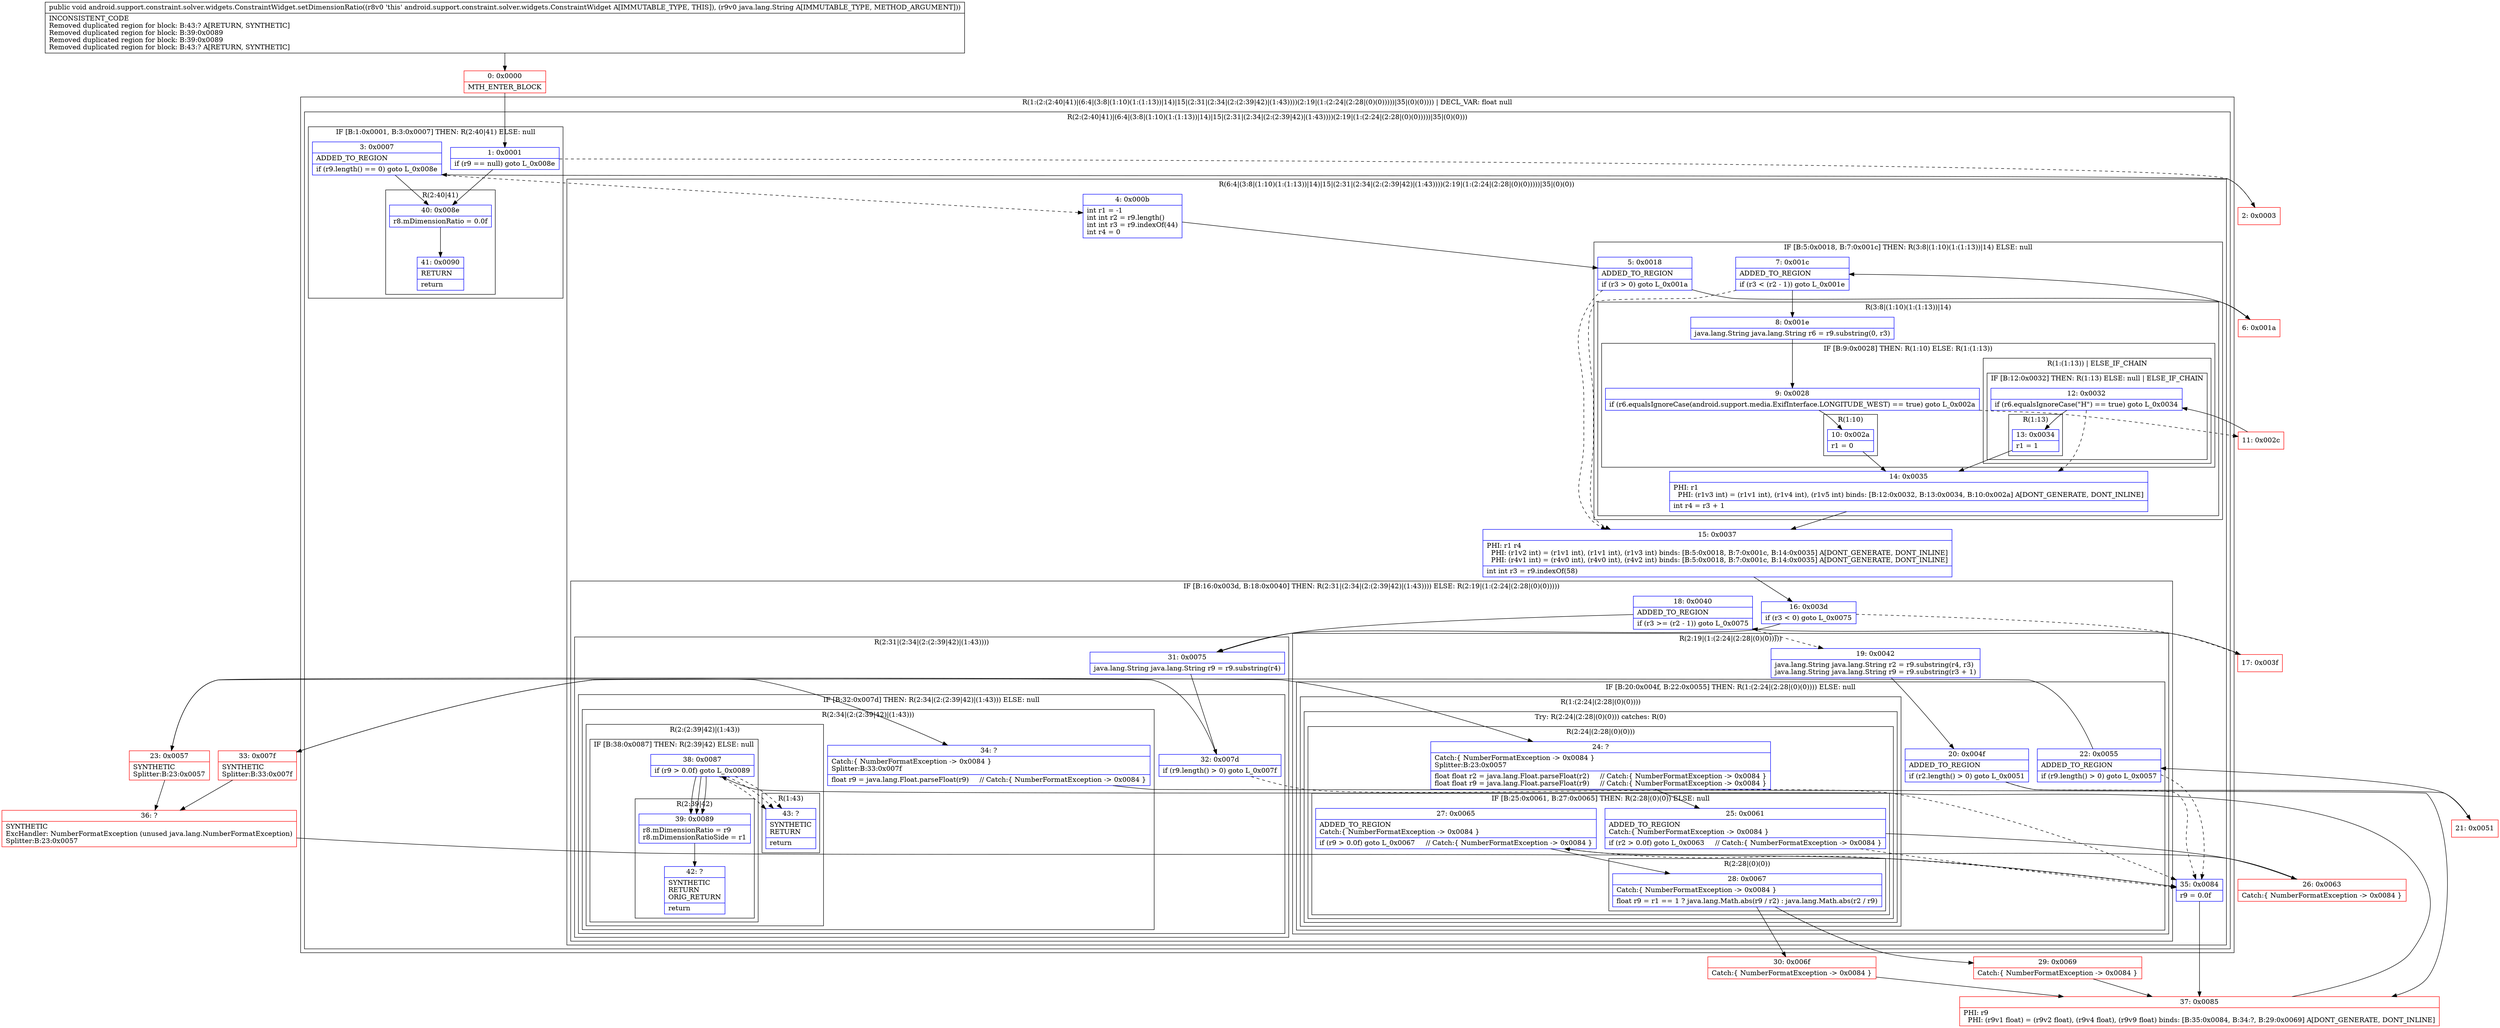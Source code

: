 digraph "CFG forandroid.support.constraint.solver.widgets.ConstraintWidget.setDimensionRatio(Ljava\/lang\/String;)V" {
subgraph cluster_Region_1492471585 {
label = "R(1:(2:(2:40|41)|(6:4|(3:8|(1:10)(1:(1:13))|14)|15|(2:31|(2:34|(2:(2:39|42)|(1:43))))(2:19|(1:(2:24|(2:28|(0)(0)))))|35|(0)(0)))) | DECL_VAR: float null\l";
node [shape=record,color=blue];
subgraph cluster_Region_479152637 {
label = "R(2:(2:40|41)|(6:4|(3:8|(1:10)(1:(1:13))|14)|15|(2:31|(2:34|(2:(2:39|42)|(1:43))))(2:19|(1:(2:24|(2:28|(0)(0)))))|35|(0)(0)))";
node [shape=record,color=blue];
subgraph cluster_IfRegion_376418921 {
label = "IF [B:1:0x0001, B:3:0x0007] THEN: R(2:40|41) ELSE: null";
node [shape=record,color=blue];
Node_1 [shape=record,label="{1\:\ 0x0001|if (r9 == null) goto L_0x008e\l}"];
Node_3 [shape=record,label="{3\:\ 0x0007|ADDED_TO_REGION\l|if (r9.length() == 0) goto L_0x008e\l}"];
subgraph cluster_Region_934323534 {
label = "R(2:40|41)";
node [shape=record,color=blue];
Node_40 [shape=record,label="{40\:\ 0x008e|r8.mDimensionRatio = 0.0f\l}"];
Node_41 [shape=record,label="{41\:\ 0x0090|RETURN\l|return\l}"];
}
}
subgraph cluster_Region_1925988727 {
label = "R(6:4|(3:8|(1:10)(1:(1:13))|14)|15|(2:31|(2:34|(2:(2:39|42)|(1:43))))(2:19|(1:(2:24|(2:28|(0)(0)))))|35|(0)(0))";
node [shape=record,color=blue];
Node_4 [shape=record,label="{4\:\ 0x000b|int r1 = \-1\lint int r2 = r9.length()\lint int r3 = r9.indexOf(44)\lint r4 = 0\l}"];
subgraph cluster_IfRegion_197718747 {
label = "IF [B:5:0x0018, B:7:0x001c] THEN: R(3:8|(1:10)(1:(1:13))|14) ELSE: null";
node [shape=record,color=blue];
Node_5 [shape=record,label="{5\:\ 0x0018|ADDED_TO_REGION\l|if (r3 \> 0) goto L_0x001a\l}"];
Node_7 [shape=record,label="{7\:\ 0x001c|ADDED_TO_REGION\l|if (r3 \< (r2 \- 1)) goto L_0x001e\l}"];
subgraph cluster_Region_784310844 {
label = "R(3:8|(1:10)(1:(1:13))|14)";
node [shape=record,color=blue];
Node_8 [shape=record,label="{8\:\ 0x001e|java.lang.String java.lang.String r6 = r9.substring(0, r3)\l}"];
subgraph cluster_IfRegion_1093602233 {
label = "IF [B:9:0x0028] THEN: R(1:10) ELSE: R(1:(1:13))";
node [shape=record,color=blue];
Node_9 [shape=record,label="{9\:\ 0x0028|if (r6.equalsIgnoreCase(android.support.media.ExifInterface.LONGITUDE_WEST) == true) goto L_0x002a\l}"];
subgraph cluster_Region_1687215384 {
label = "R(1:10)";
node [shape=record,color=blue];
Node_10 [shape=record,label="{10\:\ 0x002a|r1 = 0\l}"];
}
subgraph cluster_Region_1171155166 {
label = "R(1:(1:13)) | ELSE_IF_CHAIN\l";
node [shape=record,color=blue];
subgraph cluster_IfRegion_216692795 {
label = "IF [B:12:0x0032] THEN: R(1:13) ELSE: null | ELSE_IF_CHAIN\l";
node [shape=record,color=blue];
Node_12 [shape=record,label="{12\:\ 0x0032|if (r6.equalsIgnoreCase(\"H\") == true) goto L_0x0034\l}"];
subgraph cluster_Region_1525110248 {
label = "R(1:13)";
node [shape=record,color=blue];
Node_13 [shape=record,label="{13\:\ 0x0034|r1 = 1\l}"];
}
}
}
}
Node_14 [shape=record,label="{14\:\ 0x0035|PHI: r1 \l  PHI: (r1v3 int) = (r1v1 int), (r1v4 int), (r1v5 int) binds: [B:12:0x0032, B:13:0x0034, B:10:0x002a] A[DONT_GENERATE, DONT_INLINE]\l|int r4 = r3 + 1\l}"];
}
}
Node_15 [shape=record,label="{15\:\ 0x0037|PHI: r1 r4 \l  PHI: (r1v2 int) = (r1v1 int), (r1v1 int), (r1v3 int) binds: [B:5:0x0018, B:7:0x001c, B:14:0x0035] A[DONT_GENERATE, DONT_INLINE]\l  PHI: (r4v1 int) = (r4v0 int), (r4v0 int), (r4v2 int) binds: [B:5:0x0018, B:7:0x001c, B:14:0x0035] A[DONT_GENERATE, DONT_INLINE]\l|int int r3 = r9.indexOf(58)\l}"];
subgraph cluster_IfRegion_1767016103 {
label = "IF [B:16:0x003d, B:18:0x0040] THEN: R(2:31|(2:34|(2:(2:39|42)|(1:43)))) ELSE: R(2:19|(1:(2:24|(2:28|(0)(0)))))";
node [shape=record,color=blue];
Node_16 [shape=record,label="{16\:\ 0x003d|if (r3 \< 0) goto L_0x0075\l}"];
Node_18 [shape=record,label="{18\:\ 0x0040|ADDED_TO_REGION\l|if (r3 \>= (r2 \- 1)) goto L_0x0075\l}"];
subgraph cluster_Region_1084438355 {
label = "R(2:31|(2:34|(2:(2:39|42)|(1:43))))";
node [shape=record,color=blue];
Node_31 [shape=record,label="{31\:\ 0x0075|java.lang.String java.lang.String r9 = r9.substring(r4)\l}"];
subgraph cluster_IfRegion_576090466 {
label = "IF [B:32:0x007d] THEN: R(2:34|(2:(2:39|42)|(1:43))) ELSE: null";
node [shape=record,color=blue];
Node_32 [shape=record,label="{32\:\ 0x007d|if (r9.length() \> 0) goto L_0x007f\l}"];
subgraph cluster_Region_1907065641 {
label = "R(2:34|(2:(2:39|42)|(1:43)))";
node [shape=record,color=blue];
Node_34 [shape=record,label="{34\:\ ?|Catch:\{ NumberFormatException \-\> 0x0084 \}\lSplitter:B:33:0x007f\l|float r9 = java.lang.Float.parseFloat(r9)     \/\/ Catch:\{ NumberFormatException \-\> 0x0084 \}\l}"];
subgraph cluster_Region_602411323 {
label = "R(2:(2:39|42)|(1:43))";
node [shape=record,color=blue];
subgraph cluster_IfRegion_1216287701 {
label = "IF [B:38:0x0087] THEN: R(2:39|42) ELSE: null";
node [shape=record,color=blue];
Node_38 [shape=record,label="{38\:\ 0x0087|if (r9 \> 0.0f) goto L_0x0089\l}"];
subgraph cluster_Region_2075628466 {
label = "R(2:39|42)";
node [shape=record,color=blue];
Node_39 [shape=record,label="{39\:\ 0x0089|r8.mDimensionRatio = r9\lr8.mDimensionRatioSide = r1\l}"];
Node_42 [shape=record,label="{42\:\ ?|SYNTHETIC\lRETURN\lORIG_RETURN\l|return\l}"];
}
}
subgraph cluster_Region_2052543809 {
label = "R(1:43)";
node [shape=record,color=blue];
Node_43 [shape=record,label="{43\:\ ?|SYNTHETIC\lRETURN\l|return\l}"];
}
}
}
}
}
subgraph cluster_Region_204561334 {
label = "R(2:19|(1:(2:24|(2:28|(0)(0)))))";
node [shape=record,color=blue];
Node_19 [shape=record,label="{19\:\ 0x0042|java.lang.String java.lang.String r2 = r9.substring(r4, r3)\ljava.lang.String java.lang.String r9 = r9.substring(r3 + 1)\l}"];
subgraph cluster_IfRegion_2073482196 {
label = "IF [B:20:0x004f, B:22:0x0055] THEN: R(1:(2:24|(2:28|(0)(0)))) ELSE: null";
node [shape=record,color=blue];
Node_20 [shape=record,label="{20\:\ 0x004f|ADDED_TO_REGION\l|if (r2.length() \> 0) goto L_0x0051\l}"];
Node_22 [shape=record,label="{22\:\ 0x0055|ADDED_TO_REGION\l|if (r9.length() \> 0) goto L_0x0057\l}"];
subgraph cluster_Region_1281972813 {
label = "R(1:(2:24|(2:28|(0)(0))))";
node [shape=record,color=blue];
subgraph cluster_TryCatchRegion_795605810 {
label = "Try: R(2:24|(2:28|(0)(0))) catches: R(0)";
node [shape=record,color=blue];
subgraph cluster_Region_2113723387 {
label = "R(2:24|(2:28|(0)(0)))";
node [shape=record,color=blue];
Node_24 [shape=record,label="{24\:\ ?|Catch:\{ NumberFormatException \-\> 0x0084 \}\lSplitter:B:23:0x0057\l|float float r2 = java.lang.Float.parseFloat(r2)     \/\/ Catch:\{ NumberFormatException \-\> 0x0084 \}\lfloat float r9 = java.lang.Float.parseFloat(r9)     \/\/ Catch:\{ NumberFormatException \-\> 0x0084 \}\l}"];
subgraph cluster_IfRegion_1357102502 {
label = "IF [B:25:0x0061, B:27:0x0065] THEN: R(2:28|(0)(0)) ELSE: null";
node [shape=record,color=blue];
Node_25 [shape=record,label="{25\:\ 0x0061|ADDED_TO_REGION\lCatch:\{ NumberFormatException \-\> 0x0084 \}\l|if (r2 \> 0.0f) goto L_0x0063     \/\/ Catch:\{ NumberFormatException \-\> 0x0084 \}\l}"];
Node_27 [shape=record,label="{27\:\ 0x0065|ADDED_TO_REGION\lCatch:\{ NumberFormatException \-\> 0x0084 \}\l|if (r9 \> 0.0f) goto L_0x0067     \/\/ Catch:\{ NumberFormatException \-\> 0x0084 \}\l}"];
subgraph cluster_Region_1801495114 {
label = "R(2:28|(0)(0))";
node [shape=record,color=blue];
Node_28 [shape=record,label="{28\:\ 0x0067|Catch:\{ NumberFormatException \-\> 0x0084 \}\l|float r9 = r1 == 1 ? java.lang.Math.abs(r9 \/ r2) : java.lang.Math.abs(r2 \/ r9)\l}"];
subgraph cluster_IfRegion_523936945 {
label = "IF [B:38:0x0087] THEN: R(0) ELSE: R(0)";
node [shape=record,color=blue];
Node_38 [shape=record,label="{38\:\ 0x0087|if (r9 \> 0.0f) goto L_0x0089\l}"];
subgraph cluster_Region_1602688842 {
label = "R(0)";
node [shape=record,color=blue];
}
subgraph cluster_Region_1497007557 {
label = "R(0)";
node [shape=record,color=blue];
}
}
}
}
}
subgraph cluster_Region_704137147 {
label = "R(0) | ExcHandler: NumberFormatException (unused java.lang.NumberFormatException)\l";
node [shape=record,color=blue];
}
}
}
}
}
}
Node_35 [shape=record,label="{35\:\ 0x0084|r9 = 0.0f\l}"];
subgraph cluster_IfRegion_1672306969 {
label = "IF [B:38:0x0087] THEN: R(0) ELSE: R(0)";
node [shape=record,color=blue];
Node_38 [shape=record,label="{38\:\ 0x0087|if (r9 \> 0.0f) goto L_0x0089\l}"];
subgraph cluster_Region_74909537 {
label = "R(0)";
node [shape=record,color=blue];
}
subgraph cluster_Region_158252679 {
label = "R(0)";
node [shape=record,color=blue];
}
}
}
}
}
subgraph cluster_Region_704137147 {
label = "R(0) | ExcHandler: NumberFormatException (unused java.lang.NumberFormatException)\l";
node [shape=record,color=blue];
}
Node_0 [shape=record,color=red,label="{0\:\ 0x0000|MTH_ENTER_BLOCK\l}"];
Node_2 [shape=record,color=red,label="{2\:\ 0x0003}"];
Node_6 [shape=record,color=red,label="{6\:\ 0x001a}"];
Node_11 [shape=record,color=red,label="{11\:\ 0x002c}"];
Node_17 [shape=record,color=red,label="{17\:\ 0x003f}"];
Node_21 [shape=record,color=red,label="{21\:\ 0x0051}"];
Node_23 [shape=record,color=red,label="{23\:\ 0x0057|SYNTHETIC\lSplitter:B:23:0x0057\l}"];
Node_26 [shape=record,color=red,label="{26\:\ 0x0063|Catch:\{ NumberFormatException \-\> 0x0084 \}\l}"];
Node_29 [shape=record,color=red,label="{29\:\ 0x0069|Catch:\{ NumberFormatException \-\> 0x0084 \}\l}"];
Node_30 [shape=record,color=red,label="{30\:\ 0x006f|Catch:\{ NumberFormatException \-\> 0x0084 \}\l}"];
Node_33 [shape=record,color=red,label="{33\:\ 0x007f|SYNTHETIC\lSplitter:B:33:0x007f\l}"];
Node_36 [shape=record,color=red,label="{36\:\ ?|SYNTHETIC\lExcHandler: NumberFormatException (unused java.lang.NumberFormatException)\lSplitter:B:23:0x0057\l}"];
Node_37 [shape=record,color=red,label="{37\:\ 0x0085|PHI: r9 \l  PHI: (r9v1 float) = (r9v2 float), (r9v4 float), (r9v9 float) binds: [B:35:0x0084, B:34:?, B:29:0x0069] A[DONT_GENERATE, DONT_INLINE]\l}"];
MethodNode[shape=record,label="{public void android.support.constraint.solver.widgets.ConstraintWidget.setDimensionRatio((r8v0 'this' android.support.constraint.solver.widgets.ConstraintWidget A[IMMUTABLE_TYPE, THIS]), (r9v0 java.lang.String A[IMMUTABLE_TYPE, METHOD_ARGUMENT]))  | INCONSISTENT_CODE\lRemoved duplicated region for block: B:43:? A[RETURN, SYNTHETIC]\lRemoved duplicated region for block: B:39:0x0089 \lRemoved duplicated region for block: B:39:0x0089 \lRemoved duplicated region for block: B:43:? A[RETURN, SYNTHETIC]\l}"];
MethodNode -> Node_0;
Node_1 -> Node_2[style=dashed];
Node_1 -> Node_40;
Node_3 -> Node_4[style=dashed];
Node_3 -> Node_40;
Node_40 -> Node_41;
Node_4 -> Node_5;
Node_5 -> Node_6;
Node_5 -> Node_15[style=dashed];
Node_7 -> Node_8;
Node_7 -> Node_15[style=dashed];
Node_8 -> Node_9;
Node_9 -> Node_10;
Node_9 -> Node_11[style=dashed];
Node_10 -> Node_14;
Node_12 -> Node_13;
Node_12 -> Node_14[style=dashed];
Node_13 -> Node_14;
Node_14 -> Node_15;
Node_15 -> Node_16;
Node_16 -> Node_17[style=dashed];
Node_16 -> Node_31;
Node_18 -> Node_19[style=dashed];
Node_18 -> Node_31;
Node_31 -> Node_32;
Node_32 -> Node_33;
Node_32 -> Node_35[style=dashed];
Node_34 -> Node_37;
Node_38 -> Node_39;
Node_38 -> Node_43[style=dashed];
Node_39 -> Node_42;
Node_19 -> Node_20;
Node_20 -> Node_21;
Node_20 -> Node_35[style=dashed];
Node_22 -> Node_23;
Node_22 -> Node_35[style=dashed];
Node_24 -> Node_25;
Node_25 -> Node_26;
Node_25 -> Node_35[style=dashed];
Node_27 -> Node_28;
Node_27 -> Node_35[style=dashed];
Node_28 -> Node_29;
Node_28 -> Node_30;
Node_38 -> Node_39;
Node_38 -> Node_43[style=dashed];
Node_35 -> Node_37;
Node_38 -> Node_39;
Node_38 -> Node_43[style=dashed];
Node_0 -> Node_1;
Node_2 -> Node_3;
Node_6 -> Node_7;
Node_11 -> Node_12;
Node_17 -> Node_18;
Node_21 -> Node_22;
Node_23 -> Node_24;
Node_23 -> Node_36;
Node_26 -> Node_27;
Node_29 -> Node_37;
Node_30 -> Node_37;
Node_33 -> Node_34;
Node_33 -> Node_36;
Node_36 -> Node_35;
Node_37 -> Node_38;
}

